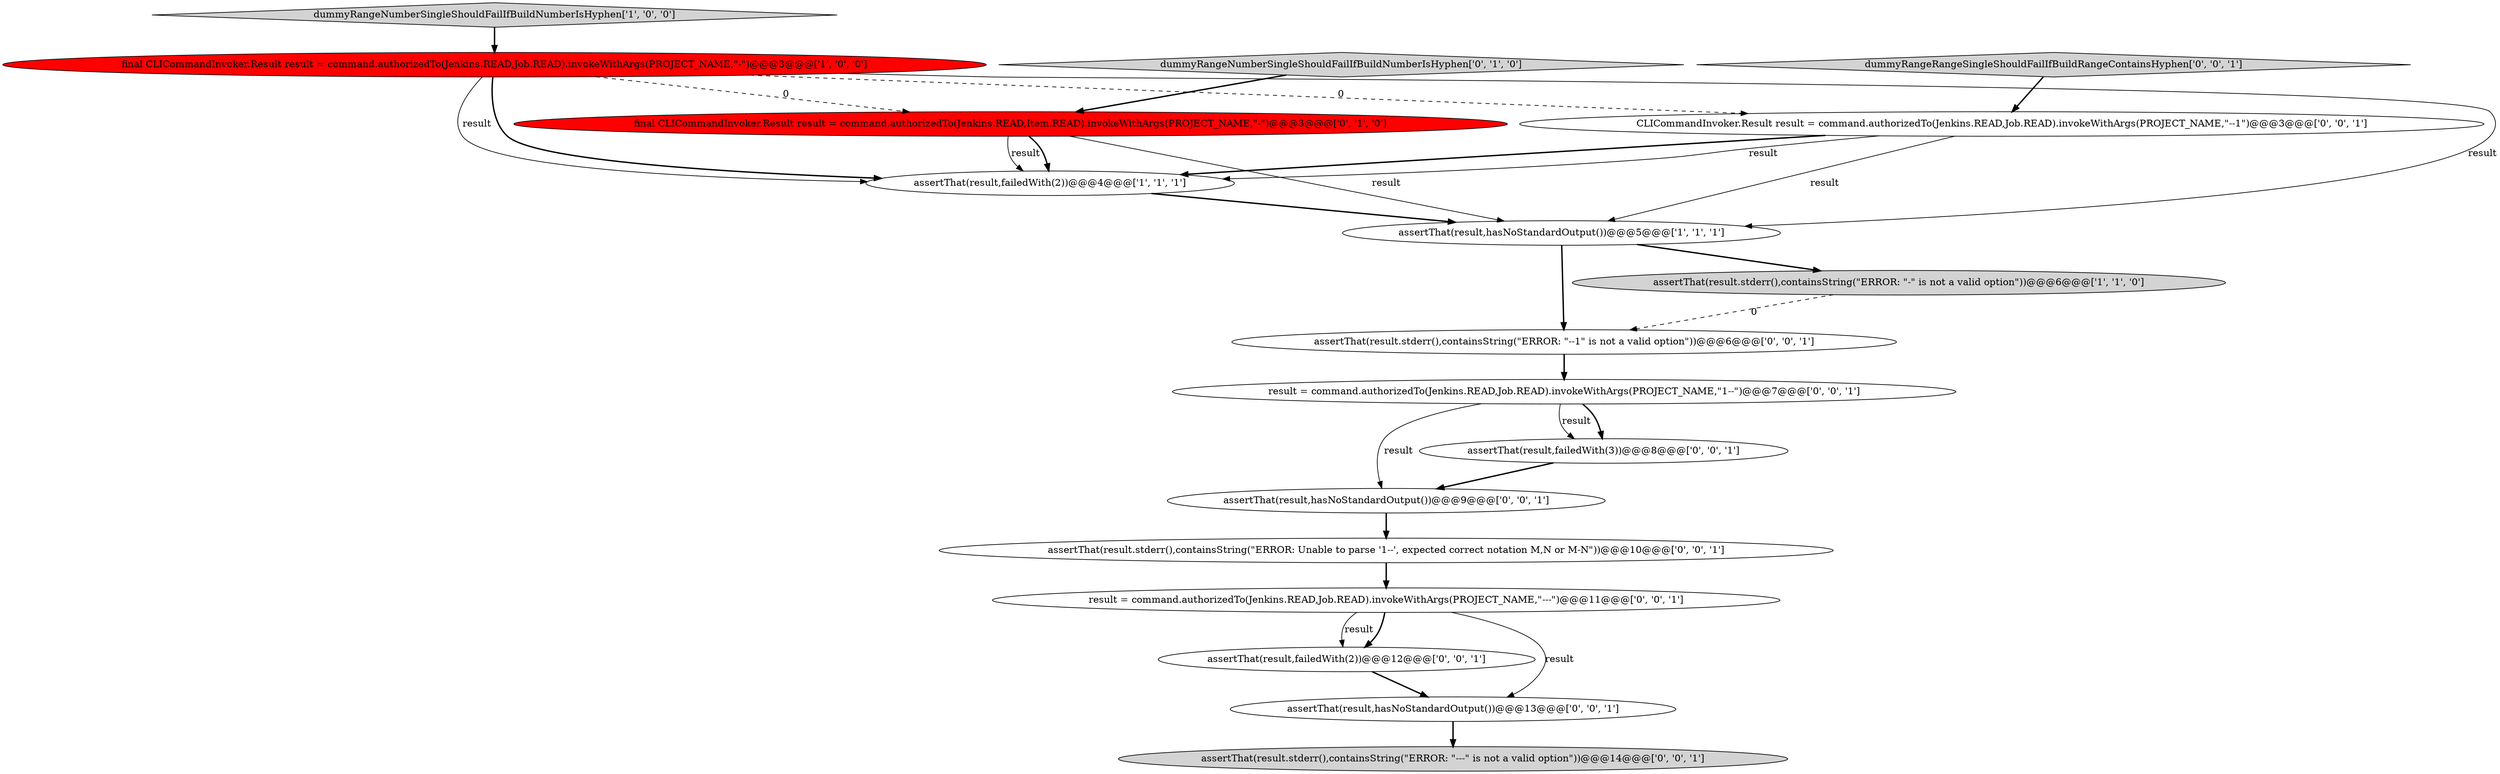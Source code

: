 digraph {
2 [style = filled, label = "dummyRangeNumberSingleShouldFailIfBuildNumberIsHyphen['1', '0', '0']", fillcolor = lightgray, shape = diamond image = "AAA0AAABBB1BBB"];
4 [style = filled, label = "assertThat(result,failedWith(2))@@@4@@@['1', '1', '1']", fillcolor = white, shape = ellipse image = "AAA0AAABBB1BBB"];
3 [style = filled, label = "final CLICommandInvoker.Result result = command.authorizedTo(Jenkins.READ,Job.READ).invokeWithArgs(PROJECT_NAME,\"-\")@@@3@@@['1', '0', '0']", fillcolor = red, shape = ellipse image = "AAA1AAABBB1BBB"];
14 [style = filled, label = "assertThat(result,hasNoStandardOutput())@@@13@@@['0', '0', '1']", fillcolor = white, shape = ellipse image = "AAA0AAABBB3BBB"];
15 [style = filled, label = "assertThat(result,failedWith(2))@@@12@@@['0', '0', '1']", fillcolor = white, shape = ellipse image = "AAA0AAABBB3BBB"];
11 [style = filled, label = "assertThat(result.stderr(),containsString(\"ERROR: \"---\" is not a valid option\"))@@@14@@@['0', '0', '1']", fillcolor = lightgray, shape = ellipse image = "AAA0AAABBB3BBB"];
13 [style = filled, label = "CLICommandInvoker.Result result = command.authorizedTo(Jenkins.READ,Job.READ).invokeWithArgs(PROJECT_NAME,\"--1\")@@@3@@@['0', '0', '1']", fillcolor = white, shape = ellipse image = "AAA0AAABBB3BBB"];
17 [style = filled, label = "assertThat(result,hasNoStandardOutput())@@@9@@@['0', '0', '1']", fillcolor = white, shape = ellipse image = "AAA0AAABBB3BBB"];
6 [style = filled, label = "dummyRangeNumberSingleShouldFailIfBuildNumberIsHyphen['0', '1', '0']", fillcolor = lightgray, shape = diamond image = "AAA0AAABBB2BBB"];
0 [style = filled, label = "assertThat(result,hasNoStandardOutput())@@@5@@@['1', '1', '1']", fillcolor = white, shape = ellipse image = "AAA0AAABBB1BBB"];
12 [style = filled, label = "dummyRangeRangeSingleShouldFailIfBuildRangeContainsHyphen['0', '0', '1']", fillcolor = lightgray, shape = diamond image = "AAA0AAABBB3BBB"];
16 [style = filled, label = "assertThat(result.stderr(),containsString(\"ERROR: \"--1\" is not a valid option\"))@@@6@@@['0', '0', '1']", fillcolor = white, shape = ellipse image = "AAA0AAABBB3BBB"];
7 [style = filled, label = "result = command.authorizedTo(Jenkins.READ,Job.READ).invokeWithArgs(PROJECT_NAME,\"1--\")@@@7@@@['0', '0', '1']", fillcolor = white, shape = ellipse image = "AAA0AAABBB3BBB"];
5 [style = filled, label = "final CLICommandInvoker.Result result = command.authorizedTo(Jenkins.READ,Item.READ).invokeWithArgs(PROJECT_NAME,\"-\")@@@3@@@['0', '1', '0']", fillcolor = red, shape = ellipse image = "AAA1AAABBB2BBB"];
10 [style = filled, label = "assertThat(result,failedWith(3))@@@8@@@['0', '0', '1']", fillcolor = white, shape = ellipse image = "AAA0AAABBB3BBB"];
9 [style = filled, label = "result = command.authorizedTo(Jenkins.READ,Job.READ).invokeWithArgs(PROJECT_NAME,\"---\")@@@11@@@['0', '0', '1']", fillcolor = white, shape = ellipse image = "AAA0AAABBB3BBB"];
8 [style = filled, label = "assertThat(result.stderr(),containsString(\"ERROR: Unable to parse '1--', expected correct notation M,N or M-N\"))@@@10@@@['0', '0', '1']", fillcolor = white, shape = ellipse image = "AAA0AAABBB3BBB"];
1 [style = filled, label = "assertThat(result.stderr(),containsString(\"ERROR: \"-\" is not a valid option\"))@@@6@@@['1', '1', '0']", fillcolor = lightgray, shape = ellipse image = "AAA0AAABBB1BBB"];
3->5 [style = dashed, label="0"];
5->0 [style = solid, label="result"];
17->8 [style = bold, label=""];
5->4 [style = solid, label="result"];
0->16 [style = bold, label=""];
7->17 [style = solid, label="result"];
15->14 [style = bold, label=""];
7->10 [style = bold, label=""];
2->3 [style = bold, label=""];
7->10 [style = solid, label="result"];
16->7 [style = bold, label=""];
10->17 [style = bold, label=""];
3->13 [style = dashed, label="0"];
3->4 [style = bold, label=""];
4->0 [style = bold, label=""];
13->4 [style = solid, label="result"];
12->13 [style = bold, label=""];
6->5 [style = bold, label=""];
3->0 [style = solid, label="result"];
9->15 [style = bold, label=""];
13->0 [style = solid, label="result"];
0->1 [style = bold, label=""];
1->16 [style = dashed, label="0"];
5->4 [style = bold, label=""];
9->14 [style = solid, label="result"];
8->9 [style = bold, label=""];
9->15 [style = solid, label="result"];
14->11 [style = bold, label=""];
3->4 [style = solid, label="result"];
13->4 [style = bold, label=""];
}
